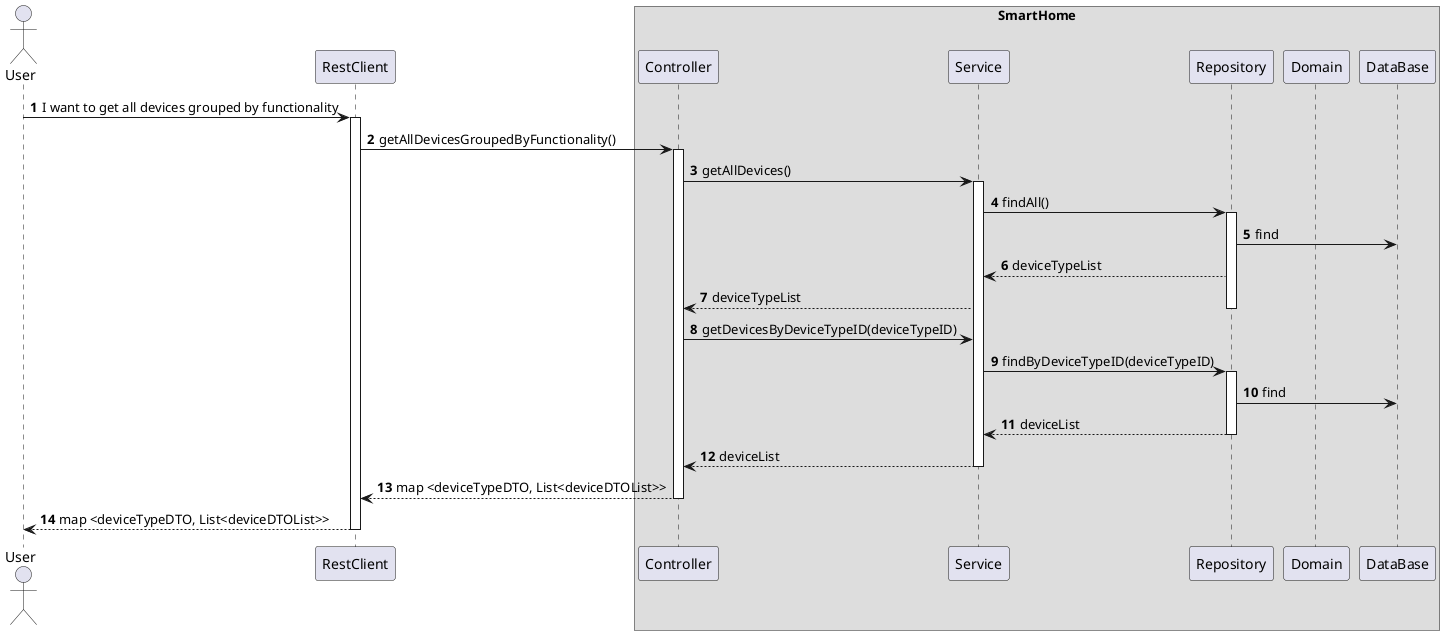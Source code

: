 @startuml
'https://plantuml.com/sequence-diagram
!pragma layout smetana

autonumber

actor "User" as User
participant "RestClient" as RC

box "SmartHome"
    participant "Controller" as CTRL
    participant "Service" as SV
    participant "Repository" as REPO
    participant "Domain" as DOM
    participant "DataBase" as BD
end box


User -> RC : I want to get all devices grouped by functionality
activate RC


RC -> CTRL: getAllDevicesGroupedByFunctionality()
activate CTRL


CTRL -> SV: getAllDevices()
activate SV

SV -> REPO : findAll()
activate REPO

REPO -> BD : find

REPO --> SV : deviceTypeList
deactivate BD

SV --> CTRL : deviceTypeList

deactivate REPO

CTRL -> SV : getDevicesByDeviceTypeID(deviceTypeID)

SV -> REPO : findByDeviceTypeID(deviceTypeID)
activate REPO

REPO -> BD : find

REPO --> SV : deviceList
deactivate REPO

SV --> CTRL : deviceList
deactivate SV

CTRL --> RC : map <deviceTypeDTO, List<deviceDTOList>>
deactivate CTRL

RC --> User : map <deviceTypeDTO, List<deviceDTOList>>
deactivate RC


@enduml